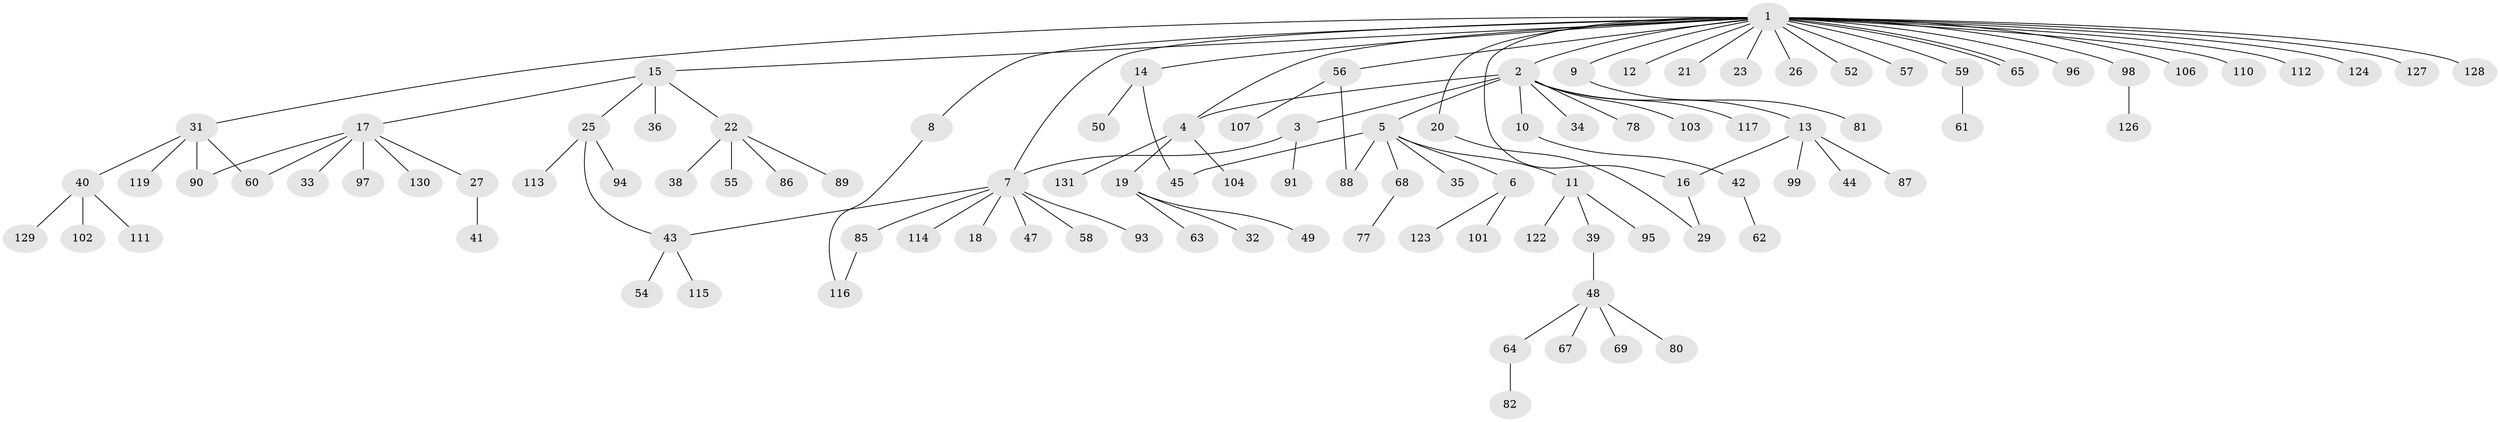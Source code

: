 // Generated by graph-tools (version 1.1) at 2025/23/03/03/25 07:23:53]
// undirected, 104 vertices, 114 edges
graph export_dot {
graph [start="1"]
  node [color=gray90,style=filled];
  1 [super="+66"];
  2 [super="+105"];
  3;
  4 [super="+79"];
  5 [super="+24"];
  6 [super="+83"];
  7 [super="+28"];
  8;
  9;
  10 [super="+76"];
  11 [super="+70"];
  12;
  13 [super="+125"];
  14;
  15;
  16 [super="+71"];
  17 [super="+53"];
  18;
  19 [super="+37"];
  20;
  21 [super="+30"];
  22 [super="+84"];
  23;
  25 [super="+92"];
  26;
  27;
  29 [super="+51"];
  31 [super="+46"];
  32;
  33;
  34;
  35;
  36;
  38;
  39;
  40 [super="+74"];
  41;
  42;
  43;
  44;
  45;
  47;
  48 [super="+73"];
  49 [super="+75"];
  50;
  52;
  54 [super="+72"];
  55;
  56;
  57;
  58;
  59;
  60;
  61;
  62;
  63;
  64;
  65;
  67;
  68;
  69;
  77 [super="+120"];
  78;
  80;
  81;
  82 [super="+100"];
  85 [super="+121"];
  86;
  87;
  88;
  89;
  90 [super="+109"];
  91;
  93;
  94 [super="+108"];
  95;
  96;
  97;
  98;
  99;
  101;
  102;
  103;
  104;
  106;
  107;
  110;
  111;
  112;
  113 [super="+118"];
  114;
  115;
  116;
  117;
  119;
  122;
  123;
  124;
  126;
  127;
  128;
  129;
  130;
  131;
  1 -- 2;
  1 -- 4;
  1 -- 7;
  1 -- 8;
  1 -- 9;
  1 -- 12;
  1 -- 14;
  1 -- 15;
  1 -- 16;
  1 -- 20;
  1 -- 21;
  1 -- 23;
  1 -- 26;
  1 -- 31;
  1 -- 52;
  1 -- 56;
  1 -- 57;
  1 -- 59;
  1 -- 65;
  1 -- 65;
  1 -- 96;
  1 -- 98;
  1 -- 106;
  1 -- 110;
  1 -- 124;
  1 -- 127;
  1 -- 128;
  1 -- 112;
  2 -- 3;
  2 -- 4;
  2 -- 5;
  2 -- 10;
  2 -- 13;
  2 -- 34;
  2 -- 78;
  2 -- 103;
  2 -- 117;
  3 -- 7;
  3 -- 91;
  4 -- 19;
  4 -- 131;
  4 -- 104;
  5 -- 6;
  5 -- 11;
  5 -- 35;
  5 -- 45;
  5 -- 68;
  5 -- 88;
  6 -- 101;
  6 -- 123;
  7 -- 18;
  7 -- 43;
  7 -- 47;
  7 -- 58;
  7 -- 85;
  7 -- 114;
  7 -- 93;
  8 -- 116;
  9 -- 81;
  10 -- 42;
  11 -- 39;
  11 -- 122;
  11 -- 95;
  13 -- 16;
  13 -- 44;
  13 -- 87;
  13 -- 99;
  14 -- 45;
  14 -- 50;
  15 -- 17;
  15 -- 22;
  15 -- 25;
  15 -- 36;
  16 -- 29;
  17 -- 27;
  17 -- 33;
  17 -- 60;
  17 -- 90;
  17 -- 97;
  17 -- 130;
  19 -- 32;
  19 -- 63;
  19 -- 49;
  20 -- 29;
  22 -- 38;
  22 -- 55;
  22 -- 86;
  22 -- 89;
  25 -- 43;
  25 -- 113;
  25 -- 94;
  27 -- 41;
  31 -- 40;
  31 -- 60;
  31 -- 90;
  31 -- 119;
  39 -- 48;
  40 -- 102;
  40 -- 129;
  40 -- 111;
  42 -- 62;
  43 -- 54;
  43 -- 115;
  48 -- 64;
  48 -- 67;
  48 -- 69;
  48 -- 80;
  56 -- 88;
  56 -- 107;
  59 -- 61;
  64 -- 82;
  68 -- 77;
  85 -- 116;
  98 -- 126;
}
